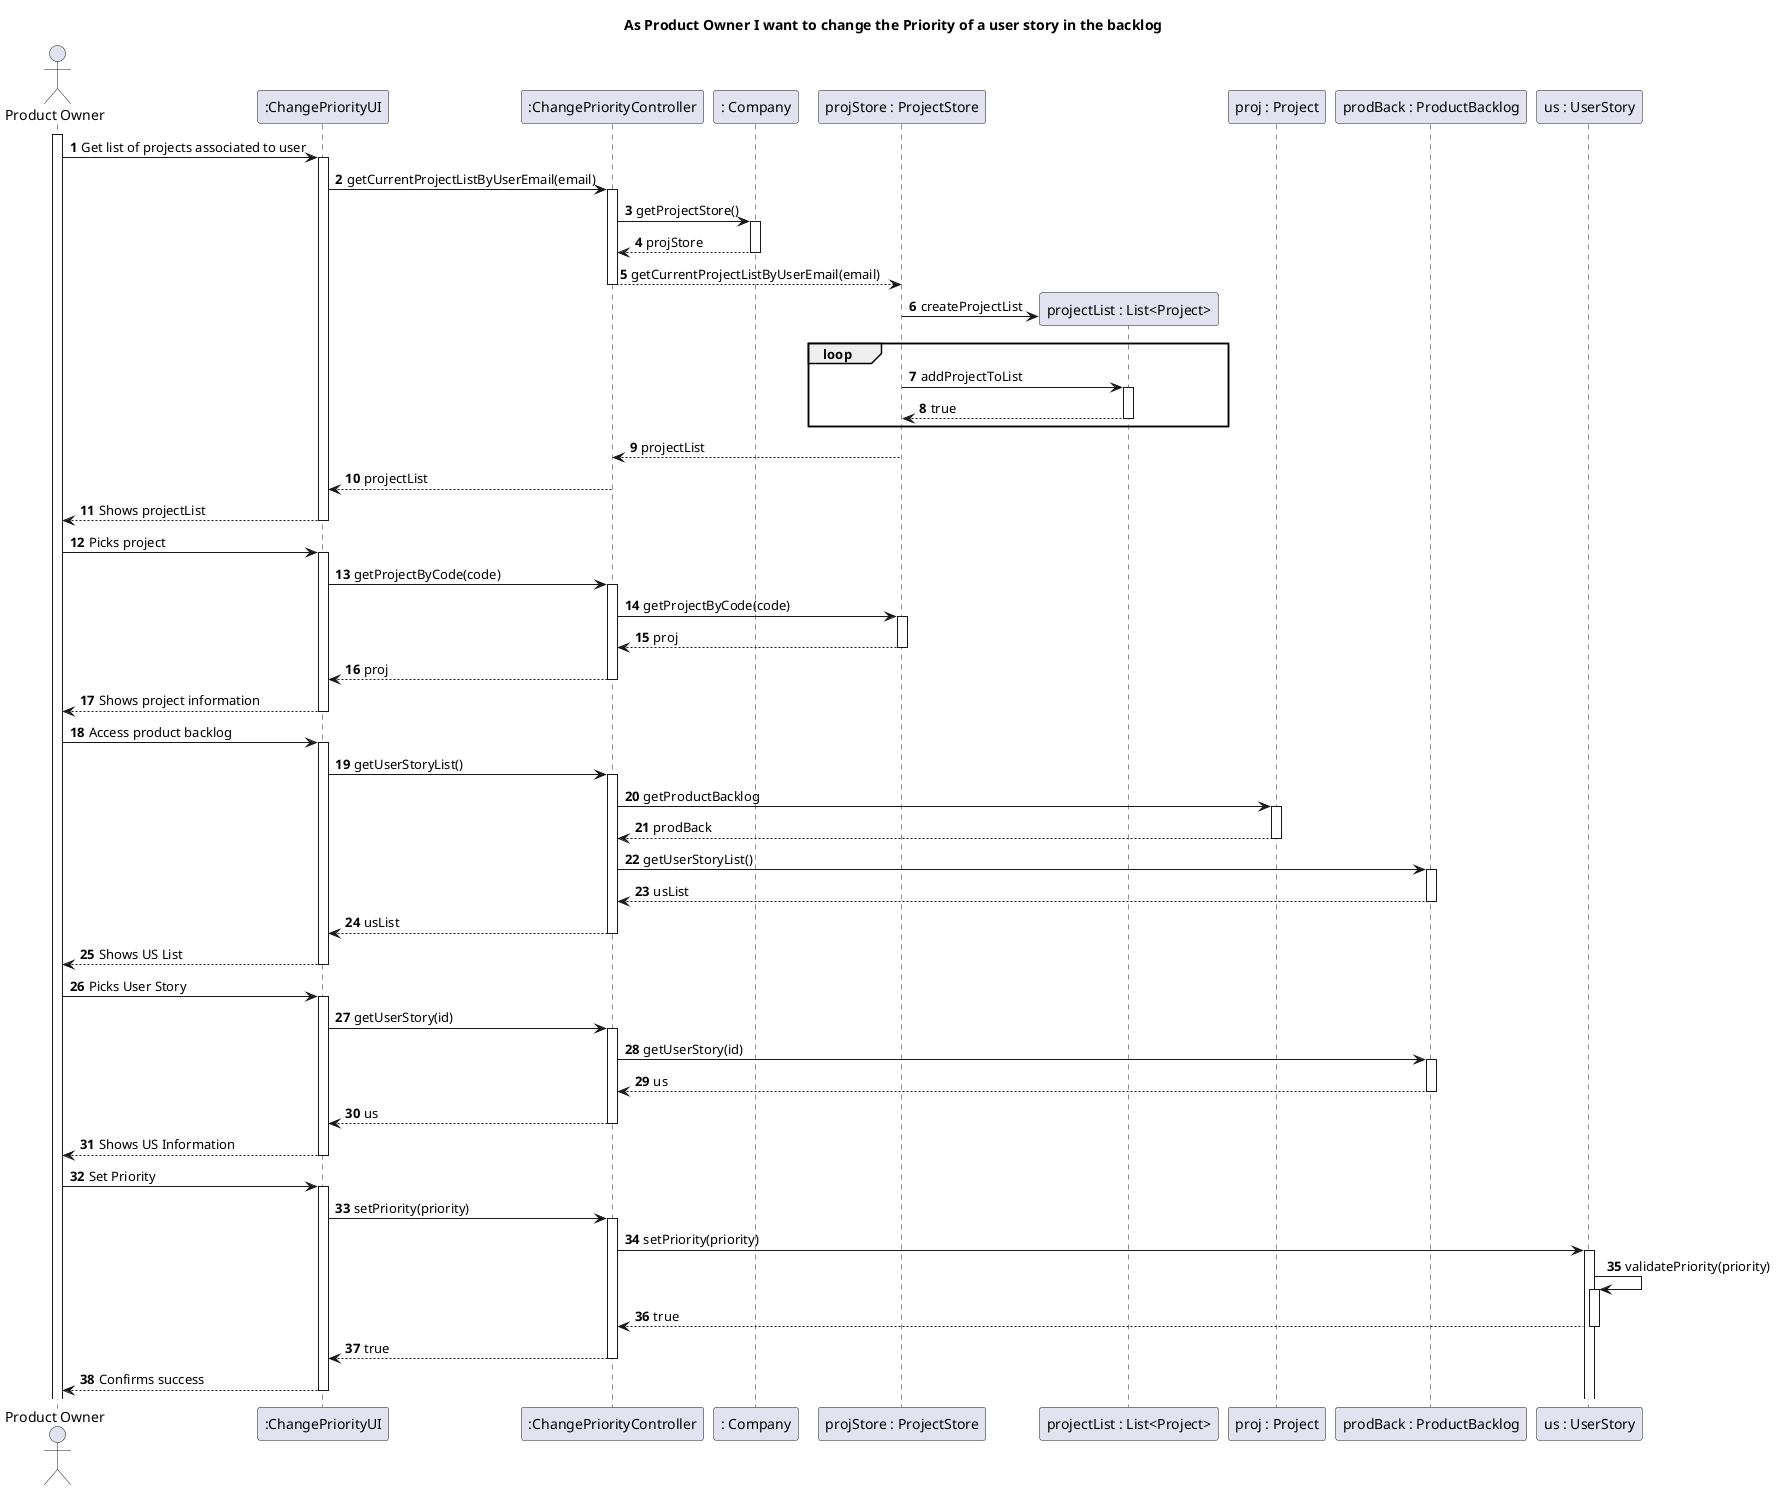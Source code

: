 @startuml
'https://plantuml.com/sequence-diagram

title As Product Owner I want to change the Priority of a user story in the backlog

autoactivate on
autonumber

actor "Product Owner" as PO
participant ":ChangePriorityUI" as System
participant ":ChangePriorityController" as Ctrl
participant ": Company" as C1
participant "projStore : ProjectStore" as C2
participant "projectList : List<Project>" as C2.1
participant "proj : Project" as C3
participant "prodBack : ProductBacklog" as C4
participant "us : UserStory" as C5

activate PO



PO -> System: Get list of projects associated to user
System -> Ctrl: getCurrentProjectListByUserEmail(email)
Ctrl -> C1: getProjectStore()
C1 --> Ctrl: projStore
Ctrl --> C2: getCurrentProjectListByUserEmail(email)
C2 -> C2.1 ** : createProjectList
 loop
C2 -> C2.1: addProjectToList
C2.1 --> C2: true
end
C2 --> Ctrl: projectList
Ctrl --> System: projectList
System --> PO: Shows projectList
PO -> System: Picks project
System -> Ctrl: getProjectByCode(code)
Ctrl -> C2: getProjectByCode(code)
C2 --> Ctrl: proj
Ctrl --> System: proj
System --> PO: Shows project information
PO -> System: Access product backlog
System -> Ctrl: getUserStoryList()
Ctrl -> C3: getProductBacklog
C3 --> Ctrl: prodBack
Ctrl -> C4: getUserStoryList()
C4 --> Ctrl: usList
Ctrl --> System: usList
System --> PO: Shows US List
PO -> System: Picks User Story
System -> Ctrl: getUserStory(id)
Ctrl -> C4: getUserStory(id)
C4 --> Ctrl: us
Ctrl --> System: us
System --> PO: Shows US Information
PO -> System: Set Priority
System -> Ctrl: setPriority(priority)
Ctrl -> C5: setPriority(priority)
C5 -> C5: validatePriority(priority)
C5 --> Ctrl: true
Ctrl --> System: true
System --> PO: Confirms success



@enduml